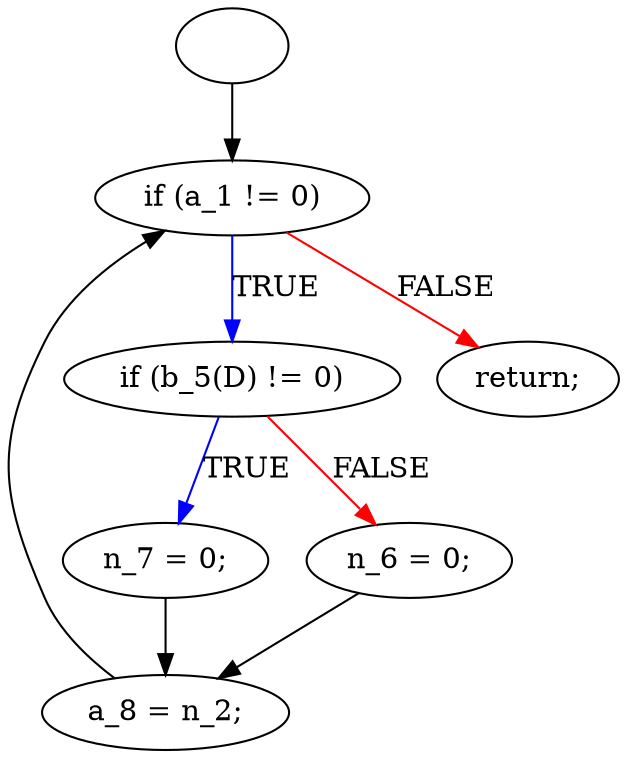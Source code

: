 digraph { // mcdc018b
    A2 [label=""];
    A3 [label="if (b_5(D) != 0)"];
    A4 [label="n_7 = 0;"];
    A5 [label="n_6 = 0;"];
    A6 [label="a_8 = n_2;"];
    A7 [label="if (a_1 != 0)"];
    A8 [label="return;"];
    A2 -> A7 [label="", color="black"];
    A3 -> A4 [label="TRUE", color="blue"];
    A3 -> A5 [label="FALSE", color="red"];
    A4 -> A6 [label="", color="black"];
    A5 -> A6 [label="", color="black"];
    A6 -> A7 [label="", color="black"];
    A7 -> A3 [label="TRUE", color="blue"];
    A7 -> A8 [label="FALSE", color="red"];
}
